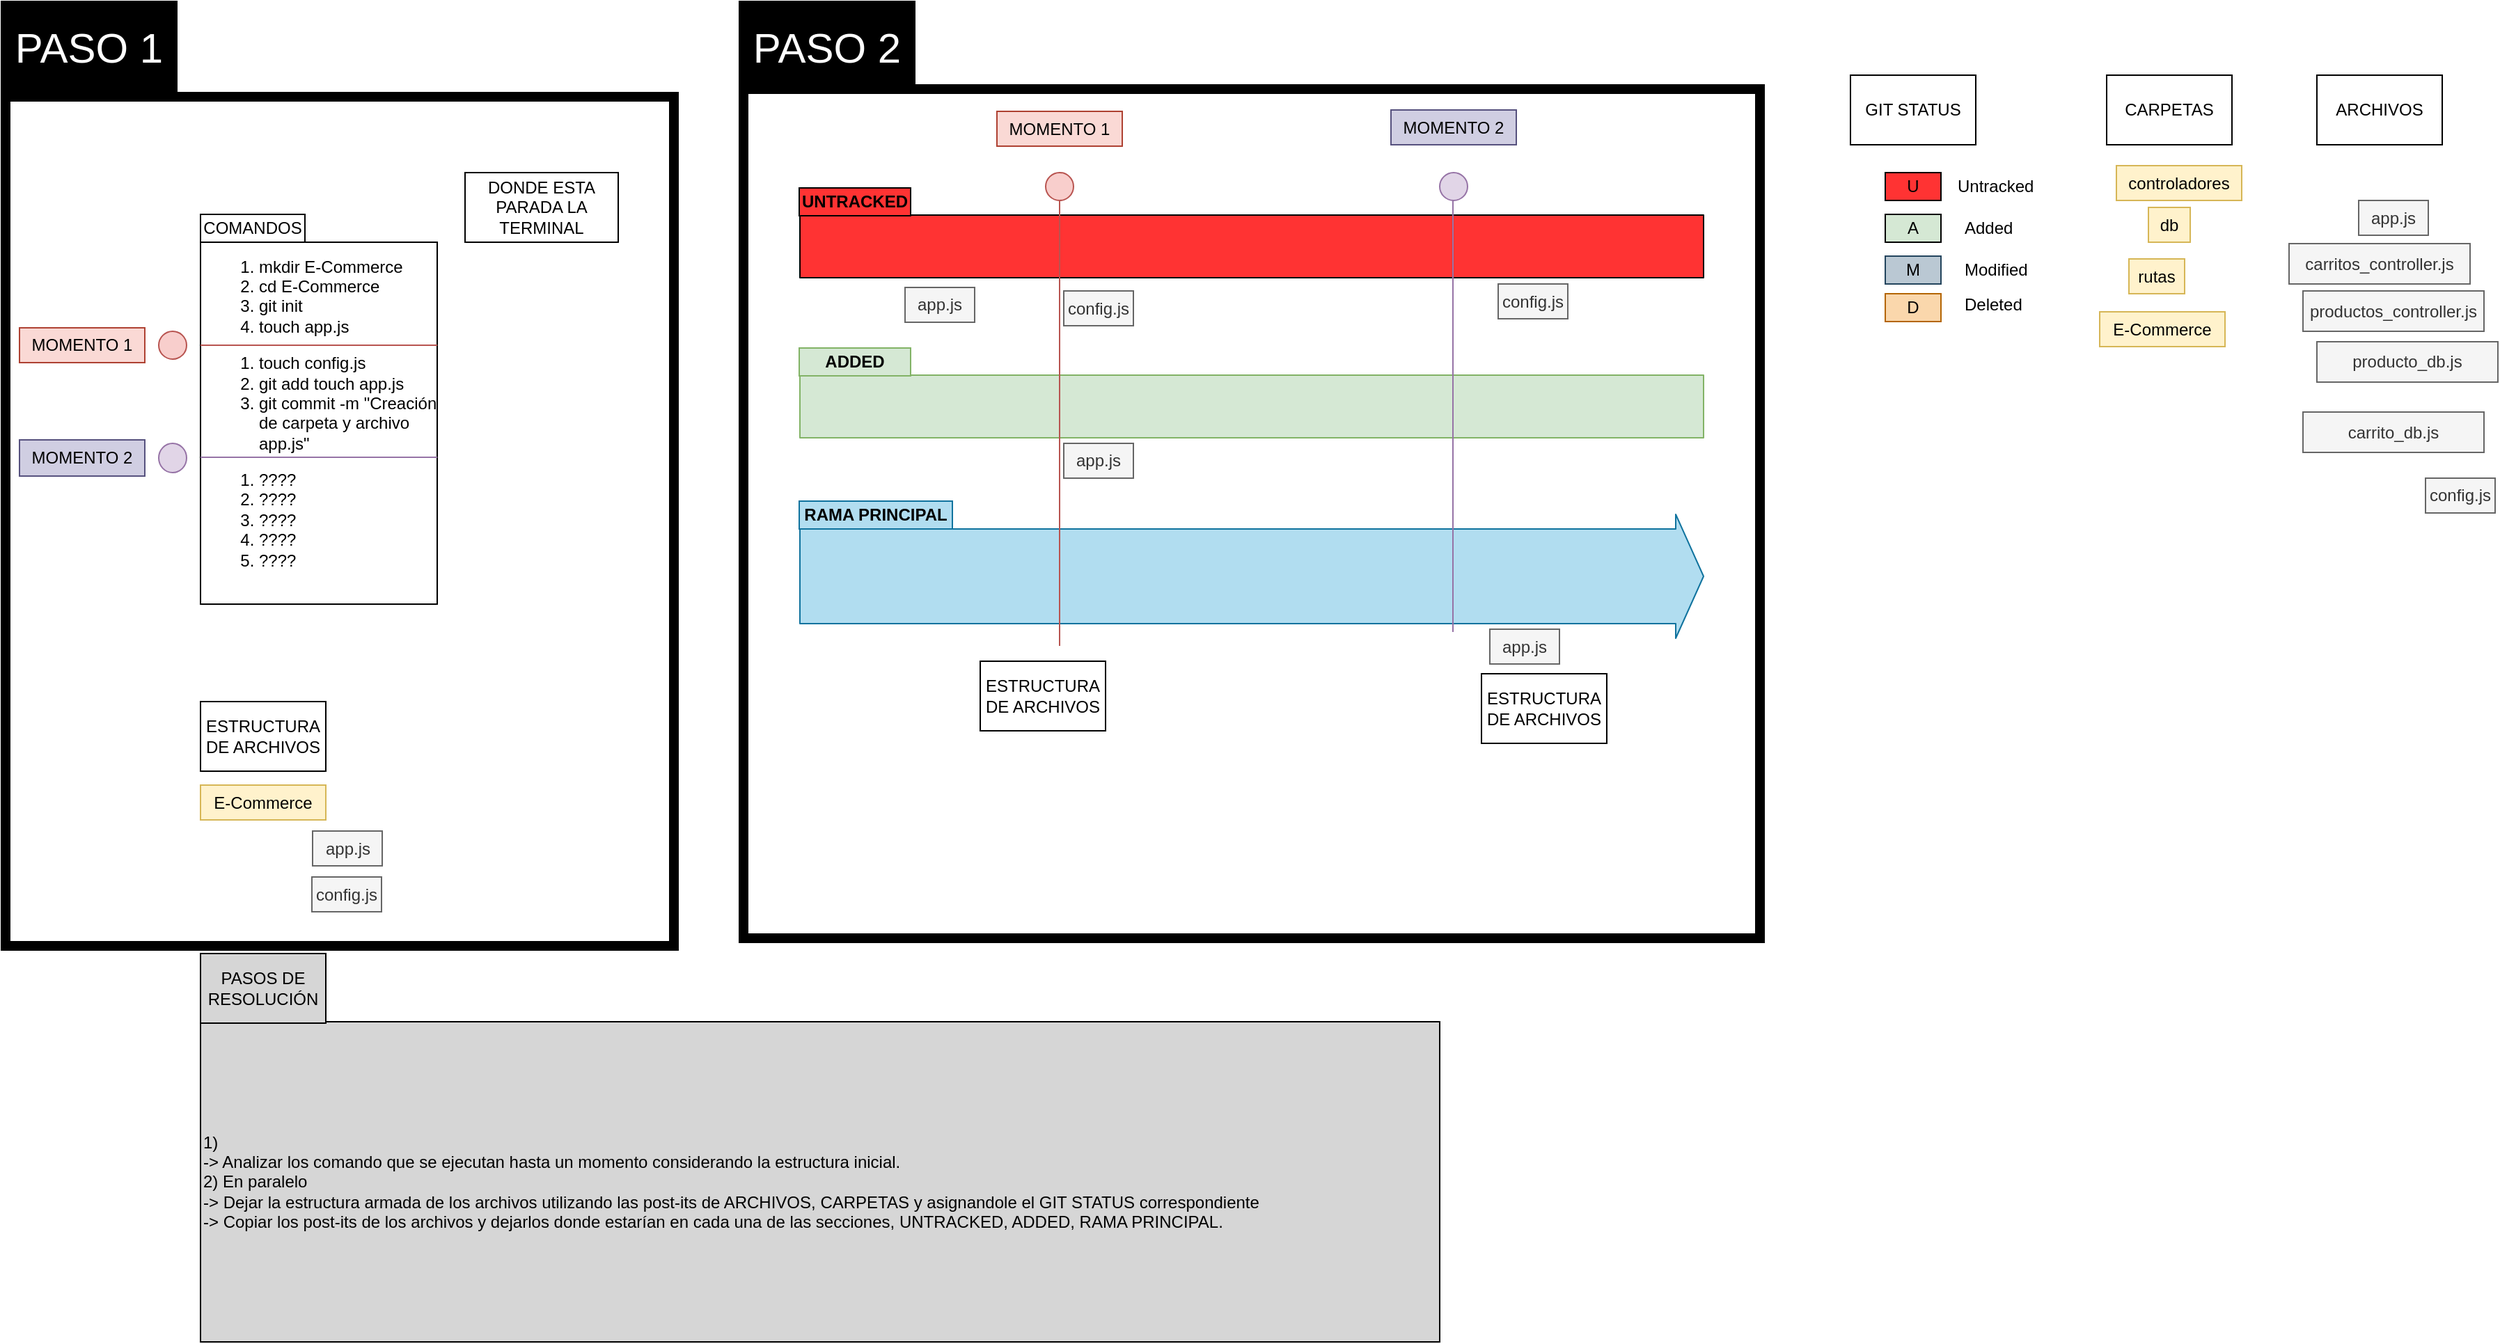 <mxfile version="14.8.4" type="google"><diagram id="Q1jgo-IBdpxEwX5f6DpW" name="Page-1"><mxGraphModel dx="1935" dy="2867" grid="1" gridSize="6" guides="1" tooltips="1" connect="1" arrows="1" fold="1" page="1" pageScale="1" pageWidth="827" pageHeight="1169" math="0" shadow="0"><root><mxCell id="0"/><mxCell id="1" parent="0"/><mxCell id="vh-Ll1Hj9v5p91iWlul9-12" value="" style="shape=flexArrow;endArrow=none;html=1;width=45;endSize=6.33;fillColor=#FF3333;endFill=0;" parent="1" edge="1"><mxGeometry width="50" height="50" relative="1" as="geometry"><mxPoint x="350" y="-1757" as="sourcePoint"/><mxPoint x="1000" y="-1757" as="targetPoint"/></mxGeometry></mxCell><mxCell id="vh-Ll1Hj9v5p91iWlul9-13" value="" style="shape=flexArrow;endArrow=none;html=1;width=45;endSize=6.33;fillColor=#d5e8d4;strokeColor=#82b366;endFill=0;" parent="1" edge="1"><mxGeometry width="50" height="50" relative="1" as="geometry"><mxPoint x="350" y="-1642" as="sourcePoint"/><mxPoint x="1000" y="-1642" as="targetPoint"/></mxGeometry></mxCell><mxCell id="vh-Ll1Hj9v5p91iWlul9-14" value="UNTRACKED" style="rounded=0;whiteSpace=wrap;html=1;fillColor=#FF3333;fontStyle=1" parent="1" vertex="1"><mxGeometry x="350" y="-1799" width="80" height="20" as="geometry"/></mxCell><mxCell id="vh-Ll1Hj9v5p91iWlul9-15" value="ADDED" style="rounded=0;whiteSpace=wrap;html=1;fillColor=#d5e8d4;strokeColor=#82b366;fontStyle=1" parent="1" vertex="1"><mxGeometry x="350" y="-1684" width="80" height="20" as="geometry"/></mxCell><mxCell id="nZQGEebqtkos3sUcWNV2-211" value="" style="rounded=0;whiteSpace=wrap;html=1;fontColor=#FFFFFF;align=left;fillColor=none;strokeWidth=7;" parent="1" vertex="1"><mxGeometry x="310" y="-1870" width="730" height="610" as="geometry"/></mxCell><mxCell id="nZQGEebqtkos3sUcWNV2-149" value="&lt;ol&gt;&lt;li&gt;mkdir E-Commerce&lt;/li&gt;&lt;li&gt;cd E-Commerce&lt;/li&gt;&lt;li&gt;git init&lt;/li&gt;&lt;li&gt;touch app.js&lt;/li&gt;&lt;/ol&gt;&lt;ol&gt;&lt;li&gt;touch config.js&lt;/li&gt;&lt;li&gt;git add touch app.js&lt;/li&gt;&lt;li&gt;git commit -m &quot;Creación de carpeta y archivo app.js&quot;&lt;/li&gt;&lt;/ol&gt;&lt;ol&gt;&lt;li&gt;????&lt;/li&gt;&lt;li&gt;????&lt;/li&gt;&lt;li&gt;????&lt;/li&gt;&lt;li&gt;????&lt;/li&gt;&lt;li&gt;????&lt;br&gt;&lt;br&gt;&lt;/li&gt;&lt;/ol&gt;" style="rounded=0;whiteSpace=wrap;html=1;align=left;" parent="1" vertex="1"><mxGeometry x="-80" y="-1760" width="170" height="260" as="geometry"/></mxCell><mxCell id="nZQGEebqtkos3sUcWNV2-150" value="COMANDOS" style="rounded=0;whiteSpace=wrap;html=1;" parent="1" vertex="1"><mxGeometry x="-80" y="-1780" width="75" height="20" as="geometry"/></mxCell><mxCell id="nZQGEebqtkos3sUcWNV2-151" value="&lt;span&gt;ESTRUCTURA&lt;/span&gt;&lt;br&gt;&lt;span&gt;DE ARCHIVOS&lt;/span&gt;" style="rounded=0;whiteSpace=wrap;html=1;" parent="1" vertex="1"><mxGeometry x="-80" y="-1430" width="90" height="50" as="geometry"/></mxCell><mxCell id="nZQGEebqtkos3sUcWNV2-152" value="" style="ellipse;whiteSpace=wrap;html=1;fillColor=#f8cecc;strokeColor=#b85450;" parent="1" vertex="1"><mxGeometry x="-110" y="-1696" width="20" height="20" as="geometry"/></mxCell><mxCell id="nZQGEebqtkos3sUcWNV2-153" value="" style="endArrow=none;html=1;entryX=1;entryY=0.25;entryDx=0;entryDy=0;exitX=0;exitY=0.25;exitDx=0;exitDy=0;fillColor=#f8cecc;strokeColor=#b85450;" parent="1" edge="1"><mxGeometry width="50" height="50" relative="1" as="geometry"><mxPoint x="-80" y="-1686" as="sourcePoint"/><mxPoint x="90" y="-1686" as="targetPoint"/></mxGeometry></mxCell><mxCell id="nZQGEebqtkos3sUcWNV2-154" value="" style="ellipse;whiteSpace=wrap;html=1;fillColor=#e1d5e7;strokeColor=#9673a6;" parent="1" vertex="1"><mxGeometry x="-110" y="-1615.5" width="20" height="21" as="geometry"/></mxCell><mxCell id="nZQGEebqtkos3sUcWNV2-155" value="" style="endArrow=none;html=1;entryX=1;entryY=0.25;entryDx=0;entryDy=0;exitX=0;exitY=0.25;exitDx=0;exitDy=0;fillColor=#e1d5e7;strokeColor=#9673a6;" parent="1" edge="1"><mxGeometry width="50" height="50" relative="1" as="geometry"><mxPoint x="-80" y="-1605.5" as="sourcePoint"/><mxPoint x="90" y="-1605.5" as="targetPoint"/></mxGeometry></mxCell><mxCell id="nZQGEebqtkos3sUcWNV2-158" value="" style="shape=flexArrow;endArrow=classic;html=1;width=68;endSize=6.33;fillColor=#b1ddf0;strokeColor=#10739e;" parent="1" edge="1"><mxGeometry width="50" height="50" relative="1" as="geometry"><mxPoint x="350" y="-1520" as="sourcePoint"/><mxPoint x="1000" y="-1520" as="targetPoint"/></mxGeometry></mxCell><mxCell id="nZQGEebqtkos3sUcWNV2-161" value="RAMA PRINCIPAL" style="rounded=0;whiteSpace=wrap;html=1;fillColor=#b1ddf0;strokeColor=#10739e;fontStyle=1" parent="1" vertex="1"><mxGeometry x="350" y="-1574" width="110" height="20" as="geometry"/></mxCell><mxCell id="nZQGEebqtkos3sUcWNV2-162" value="" style="ellipse;whiteSpace=wrap;html=1;fillColor=#f8cecc;strokeColor=#b85450;" parent="1" vertex="1"><mxGeometry x="527" y="-1810" width="20" height="20" as="geometry"/></mxCell><mxCell id="nZQGEebqtkos3sUcWNV2-163" value="" style="endArrow=none;html=1;exitX=0.5;exitY=1;exitDx=0;exitDy=0;fillColor=#f8cecc;strokeColor=#b85450;" parent="1" source="nZQGEebqtkos3sUcWNV2-162" edge="1"><mxGeometry width="50" height="50" relative="1" as="geometry"><mxPoint x="430" y="-1770.5" as="sourcePoint"/><mxPoint x="537" y="-1470" as="targetPoint"/></mxGeometry></mxCell><mxCell id="nZQGEebqtkos3sUcWNV2-164" value="&lt;span&gt;ESTRUCTURA&lt;/span&gt;&lt;br&gt;&lt;span&gt;DE ARCHIVOS&lt;/span&gt;" style="rounded=0;whiteSpace=wrap;html=1;" parent="1" vertex="1"><mxGeometry x="480" y="-1459" width="90" height="50" as="geometry"/></mxCell><mxCell id="nZQGEebqtkos3sUcWNV2-165" value="U" style="rounded=0;whiteSpace=wrap;html=1;fillColor=#FF3333;" parent="1" vertex="1"><mxGeometry x="1130" y="-1810" width="40" height="20" as="geometry"/></mxCell><mxCell id="nZQGEebqtkos3sUcWNV2-166" value="A" style="rounded=0;whiteSpace=wrap;html=1;fillColor=#D5E8D4;" parent="1" vertex="1"><mxGeometry x="1130" y="-1780" width="40" height="20" as="geometry"/></mxCell><mxCell id="nZQGEebqtkos3sUcWNV2-167" value="M" style="rounded=0;whiteSpace=wrap;html=1;fillColor=#bac8d3;strokeColor=#23445d;" parent="1" vertex="1"><mxGeometry x="1130" y="-1750" width="40" height="20" as="geometry"/></mxCell><mxCell id="nZQGEebqtkos3sUcWNV2-168" value="" style="ellipse;whiteSpace=wrap;html=1;fillColor=#e1d5e7;strokeColor=#9673a6;" parent="1" vertex="1"><mxGeometry x="810" y="-1810" width="20" height="20" as="geometry"/></mxCell><mxCell id="nZQGEebqtkos3sUcWNV2-169" value="" style="endArrow=none;html=1;exitX=0.5;exitY=1;exitDx=0;exitDy=0;fillColor=#e1d5e7;strokeColor=#9673a6;" parent="1" edge="1"><mxGeometry width="50" height="50" relative="1" as="geometry"><mxPoint x="819.5" y="-1790" as="sourcePoint"/><mxPoint x="819.5" y="-1480" as="targetPoint"/></mxGeometry></mxCell><mxCell id="nZQGEebqtkos3sUcWNV2-170" value="GIT STATUS" style="rounded=0;whiteSpace=wrap;html=1;" parent="1" vertex="1"><mxGeometry x="1105" y="-1880" width="90" height="50" as="geometry"/></mxCell><mxCell id="nZQGEebqtkos3sUcWNV2-171" value="ARCHIVOS" style="rounded=0;whiteSpace=wrap;html=1;" parent="1" vertex="1"><mxGeometry x="1440" y="-1880" width="90" height="50" as="geometry"/></mxCell><mxCell id="nZQGEebqtkos3sUcWNV2-173" value="controladores" style="rounded=0;whiteSpace=wrap;html=1;fillColor=#fff2cc;strokeColor=#d6b656;" parent="1" vertex="1"><mxGeometry x="1296" y="-1815" width="90" height="25" as="geometry"/></mxCell><mxCell id="nZQGEebqtkos3sUcWNV2-174" value="rutas" style="rounded=0;whiteSpace=wrap;html=1;fillColor=#fff2cc;strokeColor=#d6b656;" parent="1" vertex="1"><mxGeometry x="1305" y="-1748" width="40" height="25" as="geometry"/></mxCell><mxCell id="nZQGEebqtkos3sUcWNV2-175" value="E-Commerce" style="rounded=0;whiteSpace=wrap;html=1;fillColor=#fff2cc;strokeColor=#d6b656;" parent="1" vertex="1"><mxGeometry x="1284" y="-1710" width="90" height="25" as="geometry"/></mxCell><mxCell id="nZQGEebqtkos3sUcWNV2-177" value="db" style="rounded=0;whiteSpace=wrap;html=1;fillColor=#fff2cc;strokeColor=#d6b656;" parent="1" vertex="1"><mxGeometry x="1319" y="-1785" width="30" height="25" as="geometry"/></mxCell><mxCell id="nZQGEebqtkos3sUcWNV2-178" value="productos_controller.js" style="rounded=0;whiteSpace=wrap;html=1;fillColor=#f5f5f5;strokeColor=#666666;fontColor=#333333;" parent="1" vertex="1"><mxGeometry x="1430" y="-1725" width="130" height="29" as="geometry"/></mxCell><mxCell id="nZQGEebqtkos3sUcWNV2-179" value="carritos_controller.js" style="rounded=0;whiteSpace=wrap;html=1;fillColor=#f5f5f5;strokeColor=#666666;fontColor=#333333;" parent="1" vertex="1"><mxGeometry x="1420" y="-1759" width="130" height="29" as="geometry"/></mxCell><mxCell id="nZQGEebqtkos3sUcWNV2-180" value="producto_db.js" style="rounded=0;whiteSpace=wrap;html=1;fillColor=#f5f5f5;strokeColor=#666666;fontColor=#333333;" parent="1" vertex="1"><mxGeometry x="1440" y="-1688.5" width="130" height="29" as="geometry"/></mxCell><mxCell id="nZQGEebqtkos3sUcWNV2-181" value="carrito_db.js" style="rounded=0;whiteSpace=wrap;html=1;fillColor=#f5f5f5;strokeColor=#666666;fontColor=#333333;" parent="1" vertex="1"><mxGeometry x="1430" y="-1638" width="130" height="29" as="geometry"/></mxCell><mxCell id="nZQGEebqtkos3sUcWNV2-182" value="config.js" style="rounded=0;whiteSpace=wrap;html=1;fillColor=#f5f5f5;strokeColor=#666666;fontColor=#333333;" parent="1" vertex="1"><mxGeometry x="1518" y="-1590.5" width="50" height="25" as="geometry"/></mxCell><mxCell id="nZQGEebqtkos3sUcWNV2-183" value="CARPETAS" style="rounded=0;whiteSpace=wrap;html=1;" parent="1" vertex="1"><mxGeometry x="1289" y="-1880" width="90" height="50" as="geometry"/></mxCell><mxCell id="nZQGEebqtkos3sUcWNV2-185" value="DONDE ESTA PARADA LA TERMINAL" style="rounded=0;whiteSpace=wrap;html=1;" parent="1" vertex="1"><mxGeometry x="110" y="-1810" width="110" height="50" as="geometry"/></mxCell><mxCell id="nZQGEebqtkos3sUcWNV2-186" style="edgeStyle=none;rounded=0;orthogonalLoop=1;jettySize=auto;html=1;exitX=1;exitY=0.5;exitDx=0;exitDy=0;fillColor=#FF3333;" parent="1" source="nZQGEebqtkos3sUcWNV2-185" target="nZQGEebqtkos3sUcWNV2-185" edge="1"><mxGeometry relative="1" as="geometry"/></mxCell><mxCell id="nZQGEebqtkos3sUcWNV2-187" value="MOMENTO 1" style="rounded=0;whiteSpace=wrap;html=1;fillColor=#fad9d5;strokeColor=#ae4132;" parent="1" vertex="1"><mxGeometry x="-210" y="-1698.5" width="90" height="25" as="geometry"/></mxCell><mxCell id="nZQGEebqtkos3sUcWNV2-188" value="MOMENTO 2" style="rounded=0;whiteSpace=wrap;html=1;fillColor=#d0cee2;strokeColor=#56517e;" parent="1" vertex="1"><mxGeometry x="-210" y="-1618" width="90" height="26" as="geometry"/></mxCell><mxCell id="nZQGEebqtkos3sUcWNV2-189" value="MOMENTO 1" style="rounded=0;whiteSpace=wrap;html=1;fillColor=#fad9d5;strokeColor=#ae4132;" parent="1" vertex="1"><mxGeometry x="492" y="-1854" width="90" height="25" as="geometry"/></mxCell><mxCell id="nZQGEebqtkos3sUcWNV2-190" value="MOMENTO 2" style="rounded=0;whiteSpace=wrap;html=1;fillColor=#d0cee2;strokeColor=#56517e;" parent="1" vertex="1"><mxGeometry x="775" y="-1855" width="90" height="25" as="geometry"/></mxCell><mxCell id="nZQGEebqtkos3sUcWNV2-191" value="&lt;span&gt;ESTRUCTURA&lt;/span&gt;&lt;br&gt;&lt;span&gt;DE ARCHIVOS&lt;/span&gt;" style="rounded=0;whiteSpace=wrap;html=1;" parent="1" vertex="1"><mxGeometry x="840" y="-1450" width="90" height="50" as="geometry"/></mxCell><mxCell id="nZQGEebqtkos3sUcWNV2-193" value="D" style="rounded=0;whiteSpace=wrap;html=1;fillColor=#fad7ac;strokeColor=#b46504;" parent="1" vertex="1"><mxGeometry x="1130" y="-1723" width="40" height="20" as="geometry"/></mxCell><mxCell id="nZQGEebqtkos3sUcWNV2-194" value="Untracked" style="text;html=1;align=left;verticalAlign=middle;resizable=0;points=[];autosize=1;" parent="1" vertex="1"><mxGeometry x="1180" y="-1810" width="70" height="20" as="geometry"/></mxCell><mxCell id="nZQGEebqtkos3sUcWNV2-195" value="Added" style="text;html=1;align=left;verticalAlign=middle;resizable=0;points=[];autosize=1;" parent="1" vertex="1"><mxGeometry x="1185" y="-1780" width="50" height="20" as="geometry"/></mxCell><mxCell id="nZQGEebqtkos3sUcWNV2-196" value="Modified" style="text;html=1;align=left;verticalAlign=middle;resizable=0;points=[];autosize=1;" parent="1" vertex="1"><mxGeometry x="1185" y="-1750" width="60" height="20" as="geometry"/></mxCell><mxCell id="nZQGEebqtkos3sUcWNV2-197" value="Deleted" style="text;html=1;align=left;verticalAlign=middle;resizable=0;points=[];autosize=1;" parent="1" vertex="1"><mxGeometry x="1185" y="-1725" width="60" height="20" as="geometry"/></mxCell><mxCell id="nZQGEebqtkos3sUcWNV2-205" value="1)&lt;br&gt;-&amp;gt; Analizar los comando que se ejecutan hasta un momento considerando la estructura inicial.&lt;br&gt;2) En paralelo&lt;br&gt;-&amp;gt; Dejar la estructura armada de los archivos utilizando las post-its de ARCHIVOS, CARPETAS y asignandole el GIT STATUS correspondiente&lt;br&gt;-&amp;gt; Copiar los post-its de los archivos y dejarlos donde estarían en cada una de las secciones, UNTRACKED, ADDED, RAMA PRINCIPAL." style="rounded=0;whiteSpace=wrap;html=1;align=left;fillColor=#D6D6D6;" parent="1" vertex="1"><mxGeometry x="-80" y="-1200" width="890" height="230" as="geometry"/></mxCell><mxCell id="nZQGEebqtkos3sUcWNV2-206" value="PASOS DE RESOLUCIÓN" style="rounded=0;whiteSpace=wrap;html=1;fillColor=#D6D6D6;" parent="1" vertex="1"><mxGeometry x="-80" y="-1249" width="90" height="50" as="geometry"/></mxCell><mxCell id="nZQGEebqtkos3sUcWNV2-209" value="" style="rounded=0;whiteSpace=wrap;html=1;fontColor=#FFFFFF;align=left;fillColor=none;strokeWidth=7;" parent="1" vertex="1"><mxGeometry x="-220" y="-1864.5" width="480" height="610" as="geometry"/></mxCell><mxCell id="nZQGEebqtkos3sUcWNV2-210" value="&lt;span style=&quot;font-size: 30px&quot;&gt;PASO 1&lt;/span&gt;" style="rounded=0;whiteSpace=wrap;html=1;strokeWidth=7;fontColor=#FFFFFF;align=center;fillColor=#000000;" parent="1" vertex="1"><mxGeometry x="-220" y="-1930" width="120" height="60" as="geometry"/></mxCell><mxCell id="nZQGEebqtkos3sUcWNV2-214" value="" style="edgeStyle=none;rounded=0;orthogonalLoop=1;jettySize=auto;html=1;fillColor=#FF3333;fontColor=#FFFFFF;" parent="1" source="nZQGEebqtkos3sUcWNV2-212" target="nZQGEebqtkos3sUcWNV2-211" edge="1"><mxGeometry relative="1" as="geometry"/></mxCell><mxCell id="nZQGEebqtkos3sUcWNV2-212" value="&lt;span style=&quot;font-size: 30px&quot;&gt;PASO 2&lt;/span&gt;" style="rounded=0;whiteSpace=wrap;html=1;strokeWidth=7;fontColor=#FFFFFF;align=center;fillColor=#000000;" parent="1" vertex="1"><mxGeometry x="310" y="-1930" width="120" height="60" as="geometry"/></mxCell><mxCell id="nZQGEebqtkos3sUcWNV2-213" style="edgeStyle=none;rounded=0;orthogonalLoop=1;jettySize=auto;html=1;exitX=1;exitY=1;exitDx=0;exitDy=0;fillColor=#FF3333;fontColor=#FFFFFF;" parent="1" source="nZQGEebqtkos3sUcWNV2-211" target="nZQGEebqtkos3sUcWNV2-211" edge="1"><mxGeometry relative="1" as="geometry"/></mxCell><mxCell id="vh-Ll1Hj9v5p91iWlul9-7" value="E-Commerce" style="rounded=0;whiteSpace=wrap;html=1;fillColor=#fff2cc;strokeColor=#d6b656;" parent="1" vertex="1"><mxGeometry x="-80" y="-1370" width="90" height="25" as="geometry"/></mxCell><mxCell id="vh-Ll1Hj9v5p91iWlul9-8" value="app.js" style="rounded=0;whiteSpace=wrap;html=1;fillColor=#f5f5f5;strokeColor=#666666;fontColor=#333333;" parent="1" vertex="1"><mxGeometry x="0.5" y="-1337" width="50" height="25" as="geometry"/></mxCell><mxCell id="vh-Ll1Hj9v5p91iWlul9-9" value="config.js" style="rounded=0;whiteSpace=wrap;html=1;fillColor=#f5f5f5;strokeColor=#666666;fontColor=#333333;" parent="1" vertex="1"><mxGeometry y="-1304" width="50" height="25" as="geometry"/></mxCell><mxCell id="KuF74AwFCnWMpnBK6NrM-2" value="app.js" style="rounded=0;whiteSpace=wrap;html=1;fillColor=#f5f5f5;strokeColor=#666666;fontColor=#333333;" parent="1" vertex="1"><mxGeometry x="1470" y="-1790" width="50" height="25" as="geometry"/></mxCell><mxCell id="35da5ByOkuGrIcysqJwE-2" value="app.js" style="rounded=0;whiteSpace=wrap;html=1;fillColor=#f5f5f5;strokeColor=#666666;fontColor=#333333;" vertex="1" parent="1"><mxGeometry x="426" y="-1727.5" width="50" height="25" as="geometry"/></mxCell><mxCell id="35da5ByOkuGrIcysqJwE-3" value="config.js" style="rounded=0;whiteSpace=wrap;html=1;fillColor=#f5f5f5;strokeColor=#666666;fontColor=#333333;" vertex="1" parent="1"><mxGeometry x="540" y="-1725" width="50" height="25" as="geometry"/></mxCell><mxCell id="35da5ByOkuGrIcysqJwE-4" value="app.js" style="rounded=0;whiteSpace=wrap;html=1;fillColor=#f5f5f5;strokeColor=#666666;fontColor=#333333;" vertex="1" parent="1"><mxGeometry x="540" y="-1615.5" width="50" height="25" as="geometry"/></mxCell><mxCell id="35da5ByOkuGrIcysqJwE-5" value="app.js" style="rounded=0;whiteSpace=wrap;html=1;fillColor=#f5f5f5;strokeColor=#666666;fontColor=#333333;" vertex="1" parent="1"><mxGeometry x="846" y="-1482" width="50" height="25" as="geometry"/></mxCell><mxCell id="35da5ByOkuGrIcysqJwE-21" value="config.js" style="rounded=0;whiteSpace=wrap;html=1;fillColor=#f5f5f5;strokeColor=#666666;fontColor=#333333;" vertex="1" parent="1"><mxGeometry x="852" y="-1730" width="50" height="25" as="geometry"/></mxCell></root></mxGraphModel></diagram></mxfile>